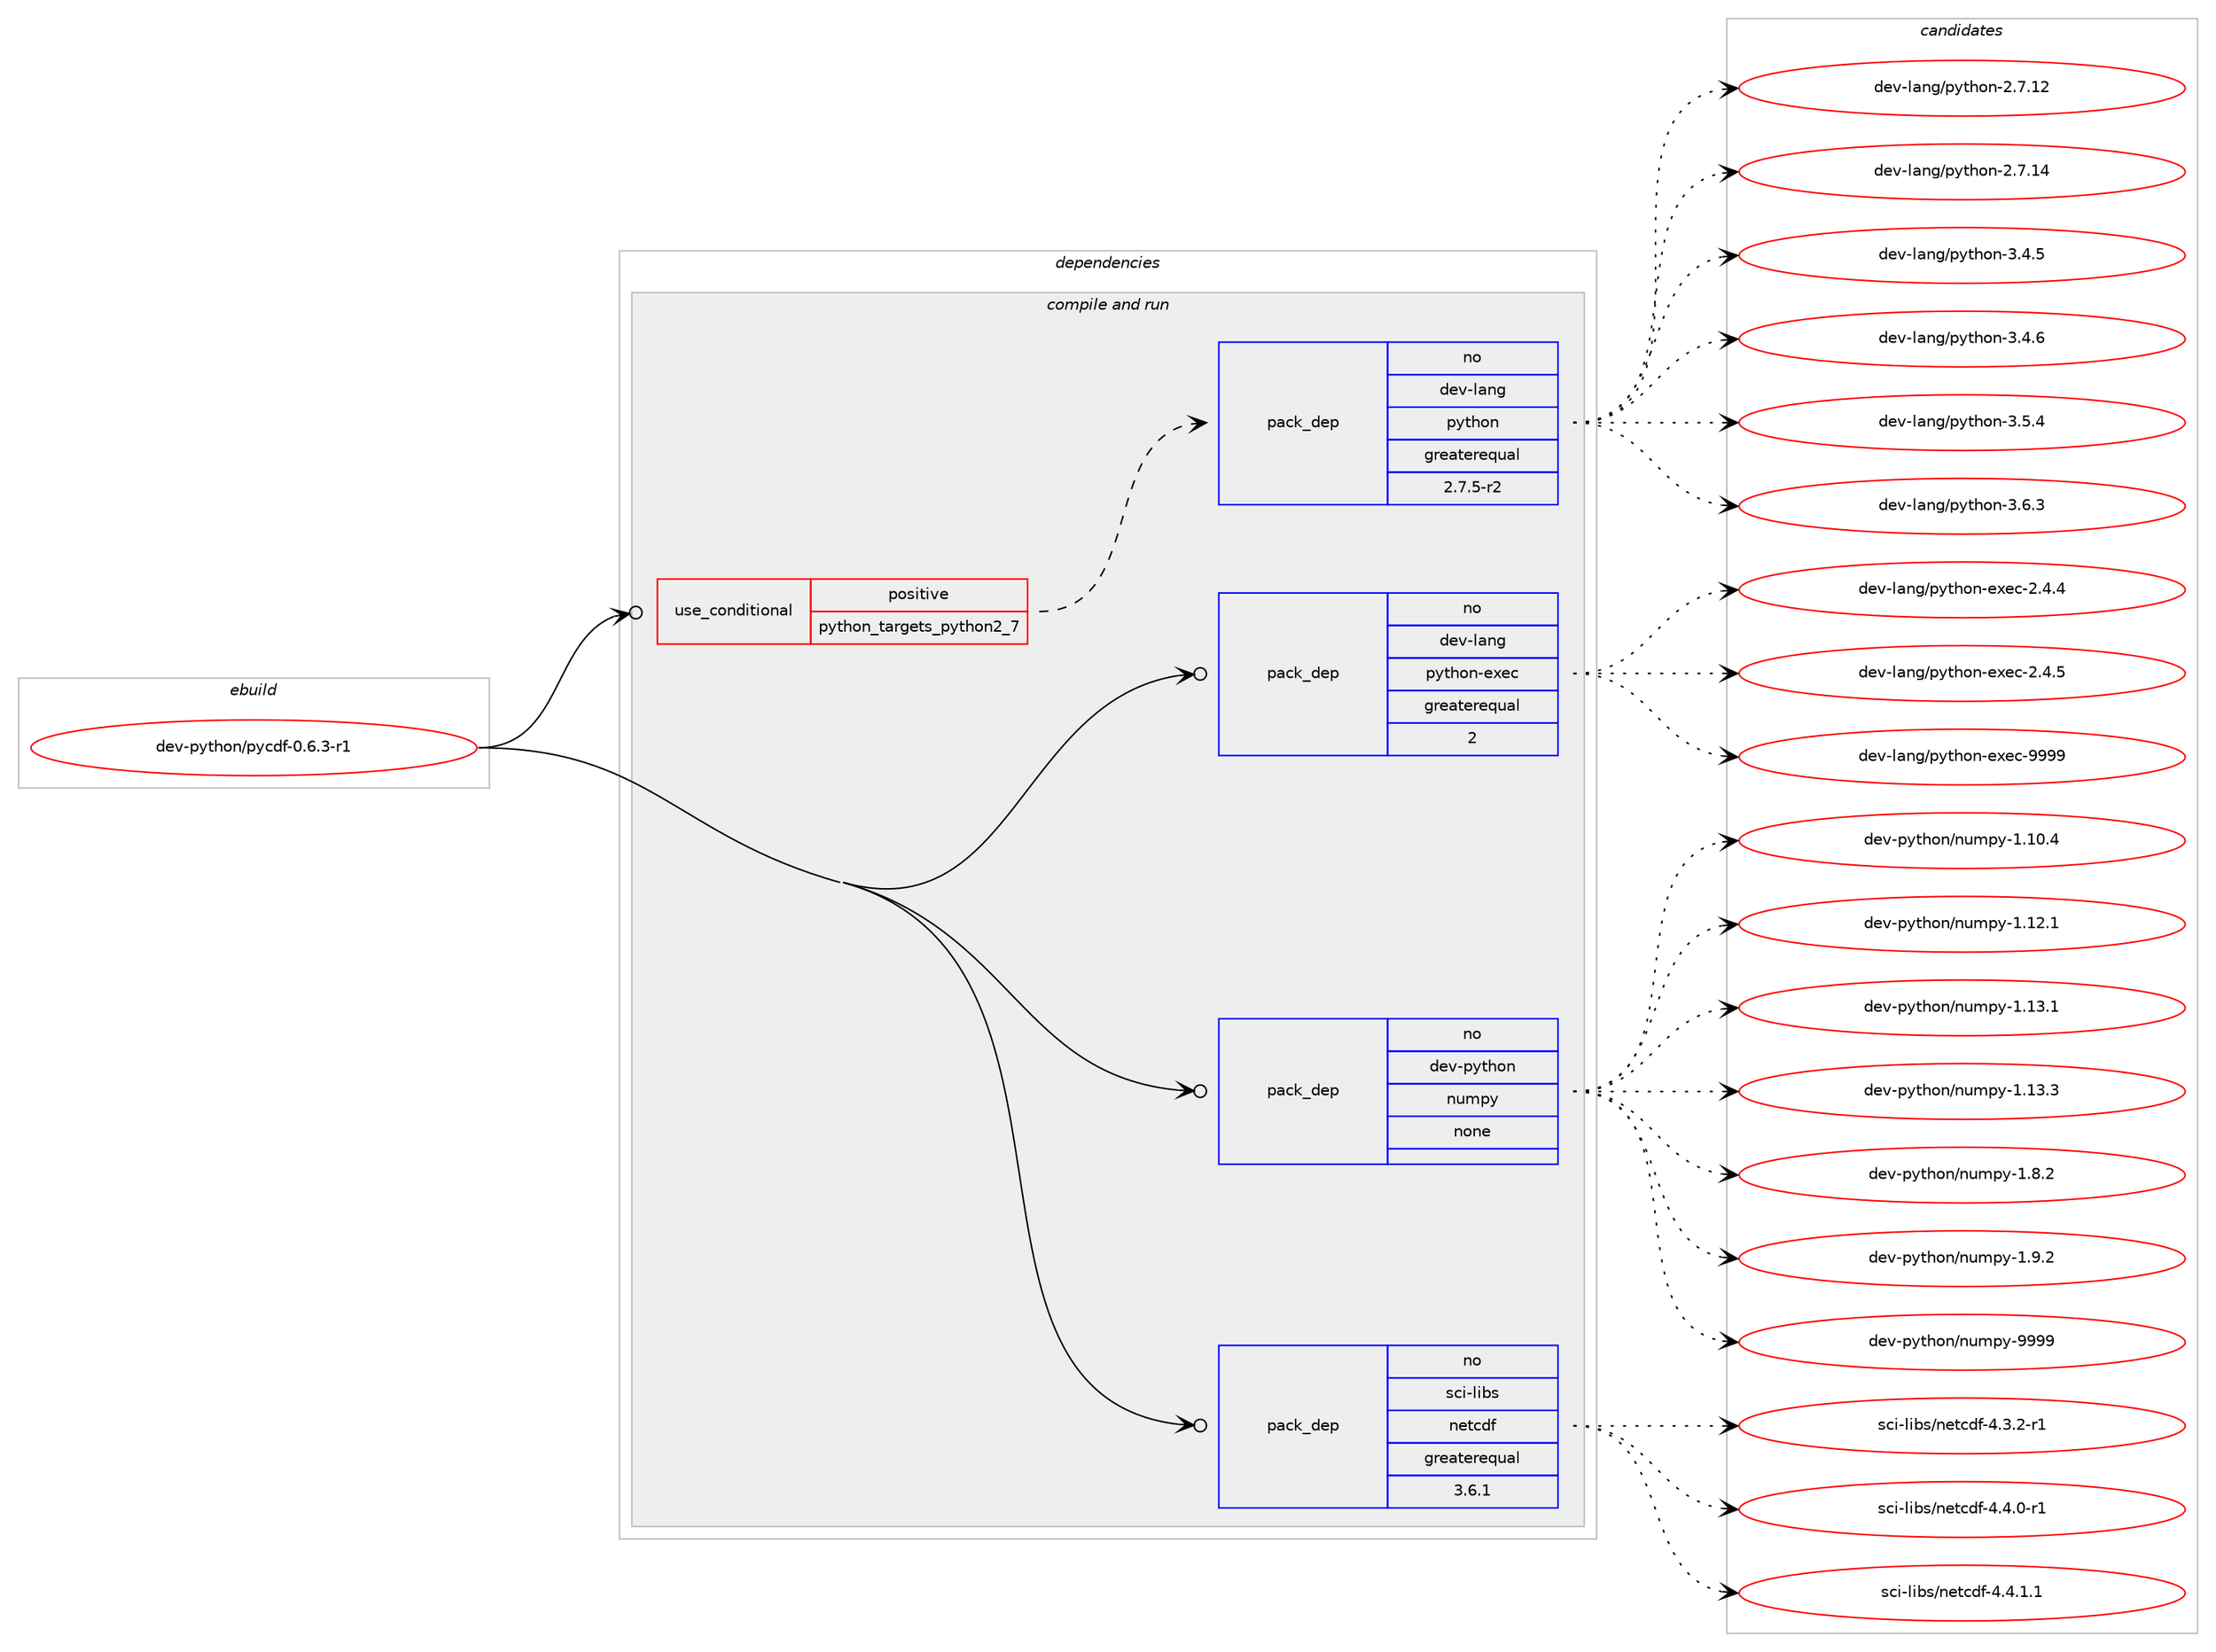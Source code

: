 digraph prolog {

# *************
# Graph options
# *************

newrank=true;
concentrate=true;
compound=true;
graph [rankdir=LR,fontname=Helvetica,fontsize=10,ranksep=1.5];#, ranksep=2.5, nodesep=0.2];
edge  [arrowhead=vee];
node  [fontname=Helvetica,fontsize=10];

# **********
# The ebuild
# **********

subgraph cluster_leftcol {
color=gray;
rank=same;
label=<<i>ebuild</i>>;
id [label="dev-python/pycdf-0.6.3-r1", color=red, width=4, href="../dev-python/pycdf-0.6.3-r1.svg"];
}

# ****************
# The dependencies
# ****************

subgraph cluster_midcol {
color=gray;
label=<<i>dependencies</i>>;
subgraph cluster_compile {
fillcolor="#eeeeee";
style=filled;
label=<<i>compile</i>>;
}
subgraph cluster_compileandrun {
fillcolor="#eeeeee";
style=filled;
label=<<i>compile and run</i>>;
subgraph cond38008 {
dependency175165 [label=<<TABLE BORDER="0" CELLBORDER="1" CELLSPACING="0" CELLPADDING="4"><TR><TD ROWSPAN="3" CELLPADDING="10">use_conditional</TD></TR><TR><TD>positive</TD></TR><TR><TD>python_targets_python2_7</TD></TR></TABLE>>, shape=none, color=red];
subgraph pack133248 {
dependency175166 [label=<<TABLE BORDER="0" CELLBORDER="1" CELLSPACING="0" CELLPADDING="4" WIDTH="220"><TR><TD ROWSPAN="6" CELLPADDING="30">pack_dep</TD></TR><TR><TD WIDTH="110">no</TD></TR><TR><TD>dev-lang</TD></TR><TR><TD>python</TD></TR><TR><TD>greaterequal</TD></TR><TR><TD>2.7.5-r2</TD></TR></TABLE>>, shape=none, color=blue];
}
dependency175165:e -> dependency175166:w [weight=20,style="dashed",arrowhead="vee"];
}
id:e -> dependency175165:w [weight=20,style="solid",arrowhead="odotvee"];
subgraph pack133249 {
dependency175167 [label=<<TABLE BORDER="0" CELLBORDER="1" CELLSPACING="0" CELLPADDING="4" WIDTH="220"><TR><TD ROWSPAN="6" CELLPADDING="30">pack_dep</TD></TR><TR><TD WIDTH="110">no</TD></TR><TR><TD>dev-lang</TD></TR><TR><TD>python-exec</TD></TR><TR><TD>greaterequal</TD></TR><TR><TD>2</TD></TR></TABLE>>, shape=none, color=blue];
}
id:e -> dependency175167:w [weight=20,style="solid",arrowhead="odotvee"];
subgraph pack133250 {
dependency175168 [label=<<TABLE BORDER="0" CELLBORDER="1" CELLSPACING="0" CELLPADDING="4" WIDTH="220"><TR><TD ROWSPAN="6" CELLPADDING="30">pack_dep</TD></TR><TR><TD WIDTH="110">no</TD></TR><TR><TD>dev-python</TD></TR><TR><TD>numpy</TD></TR><TR><TD>none</TD></TR><TR><TD></TD></TR></TABLE>>, shape=none, color=blue];
}
id:e -> dependency175168:w [weight=20,style="solid",arrowhead="odotvee"];
subgraph pack133251 {
dependency175169 [label=<<TABLE BORDER="0" CELLBORDER="1" CELLSPACING="0" CELLPADDING="4" WIDTH="220"><TR><TD ROWSPAN="6" CELLPADDING="30">pack_dep</TD></TR><TR><TD WIDTH="110">no</TD></TR><TR><TD>sci-libs</TD></TR><TR><TD>netcdf</TD></TR><TR><TD>greaterequal</TD></TR><TR><TD>3.6.1</TD></TR></TABLE>>, shape=none, color=blue];
}
id:e -> dependency175169:w [weight=20,style="solid",arrowhead="odotvee"];
}
subgraph cluster_run {
fillcolor="#eeeeee";
style=filled;
label=<<i>run</i>>;
}
}

# **************
# The candidates
# **************

subgraph cluster_choices {
rank=same;
color=gray;
label=<<i>candidates</i>>;

subgraph choice133248 {
color=black;
nodesep=1;
choice10010111845108971101034711212111610411111045504655464950 [label="dev-lang/python-2.7.12", color=red, width=4,href="../dev-lang/python-2.7.12.svg"];
choice10010111845108971101034711212111610411111045504655464952 [label="dev-lang/python-2.7.14", color=red, width=4,href="../dev-lang/python-2.7.14.svg"];
choice100101118451089711010347112121116104111110455146524653 [label="dev-lang/python-3.4.5", color=red, width=4,href="../dev-lang/python-3.4.5.svg"];
choice100101118451089711010347112121116104111110455146524654 [label="dev-lang/python-3.4.6", color=red, width=4,href="../dev-lang/python-3.4.6.svg"];
choice100101118451089711010347112121116104111110455146534652 [label="dev-lang/python-3.5.4", color=red, width=4,href="../dev-lang/python-3.5.4.svg"];
choice100101118451089711010347112121116104111110455146544651 [label="dev-lang/python-3.6.3", color=red, width=4,href="../dev-lang/python-3.6.3.svg"];
dependency175166:e -> choice10010111845108971101034711212111610411111045504655464950:w [style=dotted,weight="100"];
dependency175166:e -> choice10010111845108971101034711212111610411111045504655464952:w [style=dotted,weight="100"];
dependency175166:e -> choice100101118451089711010347112121116104111110455146524653:w [style=dotted,weight="100"];
dependency175166:e -> choice100101118451089711010347112121116104111110455146524654:w [style=dotted,weight="100"];
dependency175166:e -> choice100101118451089711010347112121116104111110455146534652:w [style=dotted,weight="100"];
dependency175166:e -> choice100101118451089711010347112121116104111110455146544651:w [style=dotted,weight="100"];
}
subgraph choice133249 {
color=black;
nodesep=1;
choice1001011184510897110103471121211161041111104510112010199455046524652 [label="dev-lang/python-exec-2.4.4", color=red, width=4,href="../dev-lang/python-exec-2.4.4.svg"];
choice1001011184510897110103471121211161041111104510112010199455046524653 [label="dev-lang/python-exec-2.4.5", color=red, width=4,href="../dev-lang/python-exec-2.4.5.svg"];
choice10010111845108971101034711212111610411111045101120101994557575757 [label="dev-lang/python-exec-9999", color=red, width=4,href="../dev-lang/python-exec-9999.svg"];
dependency175167:e -> choice1001011184510897110103471121211161041111104510112010199455046524652:w [style=dotted,weight="100"];
dependency175167:e -> choice1001011184510897110103471121211161041111104510112010199455046524653:w [style=dotted,weight="100"];
dependency175167:e -> choice10010111845108971101034711212111610411111045101120101994557575757:w [style=dotted,weight="100"];
}
subgraph choice133250 {
color=black;
nodesep=1;
choice100101118451121211161041111104711011710911212145494649484652 [label="dev-python/numpy-1.10.4", color=red, width=4,href="../dev-python/numpy-1.10.4.svg"];
choice100101118451121211161041111104711011710911212145494649504649 [label="dev-python/numpy-1.12.1", color=red, width=4,href="../dev-python/numpy-1.12.1.svg"];
choice100101118451121211161041111104711011710911212145494649514649 [label="dev-python/numpy-1.13.1", color=red, width=4,href="../dev-python/numpy-1.13.1.svg"];
choice100101118451121211161041111104711011710911212145494649514651 [label="dev-python/numpy-1.13.3", color=red, width=4,href="../dev-python/numpy-1.13.3.svg"];
choice1001011184511212111610411111047110117109112121454946564650 [label="dev-python/numpy-1.8.2", color=red, width=4,href="../dev-python/numpy-1.8.2.svg"];
choice1001011184511212111610411111047110117109112121454946574650 [label="dev-python/numpy-1.9.2", color=red, width=4,href="../dev-python/numpy-1.9.2.svg"];
choice10010111845112121116104111110471101171091121214557575757 [label="dev-python/numpy-9999", color=red, width=4,href="../dev-python/numpy-9999.svg"];
dependency175168:e -> choice100101118451121211161041111104711011710911212145494649484652:w [style=dotted,weight="100"];
dependency175168:e -> choice100101118451121211161041111104711011710911212145494649504649:w [style=dotted,weight="100"];
dependency175168:e -> choice100101118451121211161041111104711011710911212145494649514649:w [style=dotted,weight="100"];
dependency175168:e -> choice100101118451121211161041111104711011710911212145494649514651:w [style=dotted,weight="100"];
dependency175168:e -> choice1001011184511212111610411111047110117109112121454946564650:w [style=dotted,weight="100"];
dependency175168:e -> choice1001011184511212111610411111047110117109112121454946574650:w [style=dotted,weight="100"];
dependency175168:e -> choice10010111845112121116104111110471101171091121214557575757:w [style=dotted,weight="100"];
}
subgraph choice133251 {
color=black;
nodesep=1;
choice11599105451081059811547110101116991001024552465146504511449 [label="sci-libs/netcdf-4.3.2-r1", color=red, width=4,href="../sci-libs/netcdf-4.3.2-r1.svg"];
choice11599105451081059811547110101116991001024552465246484511449 [label="sci-libs/netcdf-4.4.0-r1", color=red, width=4,href="../sci-libs/netcdf-4.4.0-r1.svg"];
choice11599105451081059811547110101116991001024552465246494649 [label="sci-libs/netcdf-4.4.1.1", color=red, width=4,href="../sci-libs/netcdf-4.4.1.1.svg"];
dependency175169:e -> choice11599105451081059811547110101116991001024552465146504511449:w [style=dotted,weight="100"];
dependency175169:e -> choice11599105451081059811547110101116991001024552465246484511449:w [style=dotted,weight="100"];
dependency175169:e -> choice11599105451081059811547110101116991001024552465246494649:w [style=dotted,weight="100"];
}
}

}
